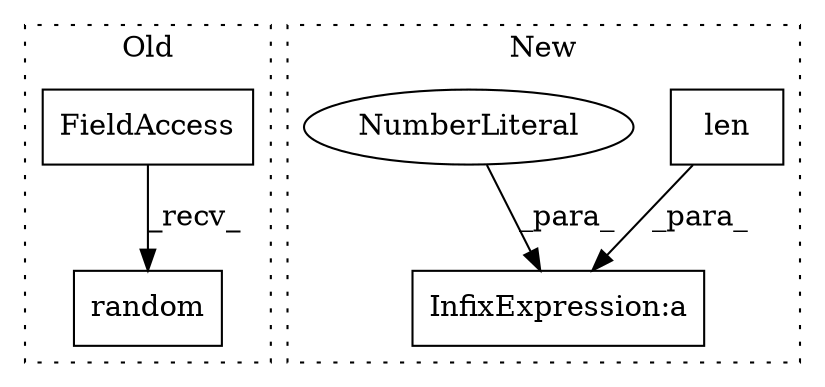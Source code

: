 digraph G {
subgraph cluster0 {
1 [label="random" a="32" s="539,580" l="12,2" shape="box"];
5 [label="FieldAccess" a="22" s="526" l="12" shape="box"];
label = "Old";
style="dotted";
}
subgraph cluster1 {
2 [label="len" a="32" s="730,742" l="4,1" shape="box"];
3 [label="InfixExpression:a" a="27" s="743" l="3" shape="box"];
4 [label="NumberLiteral" a="34" s="746" l="1" shape="ellipse"];
label = "New";
style="dotted";
}
2 -> 3 [label="_para_"];
4 -> 3 [label="_para_"];
5 -> 1 [label="_recv_"];
}